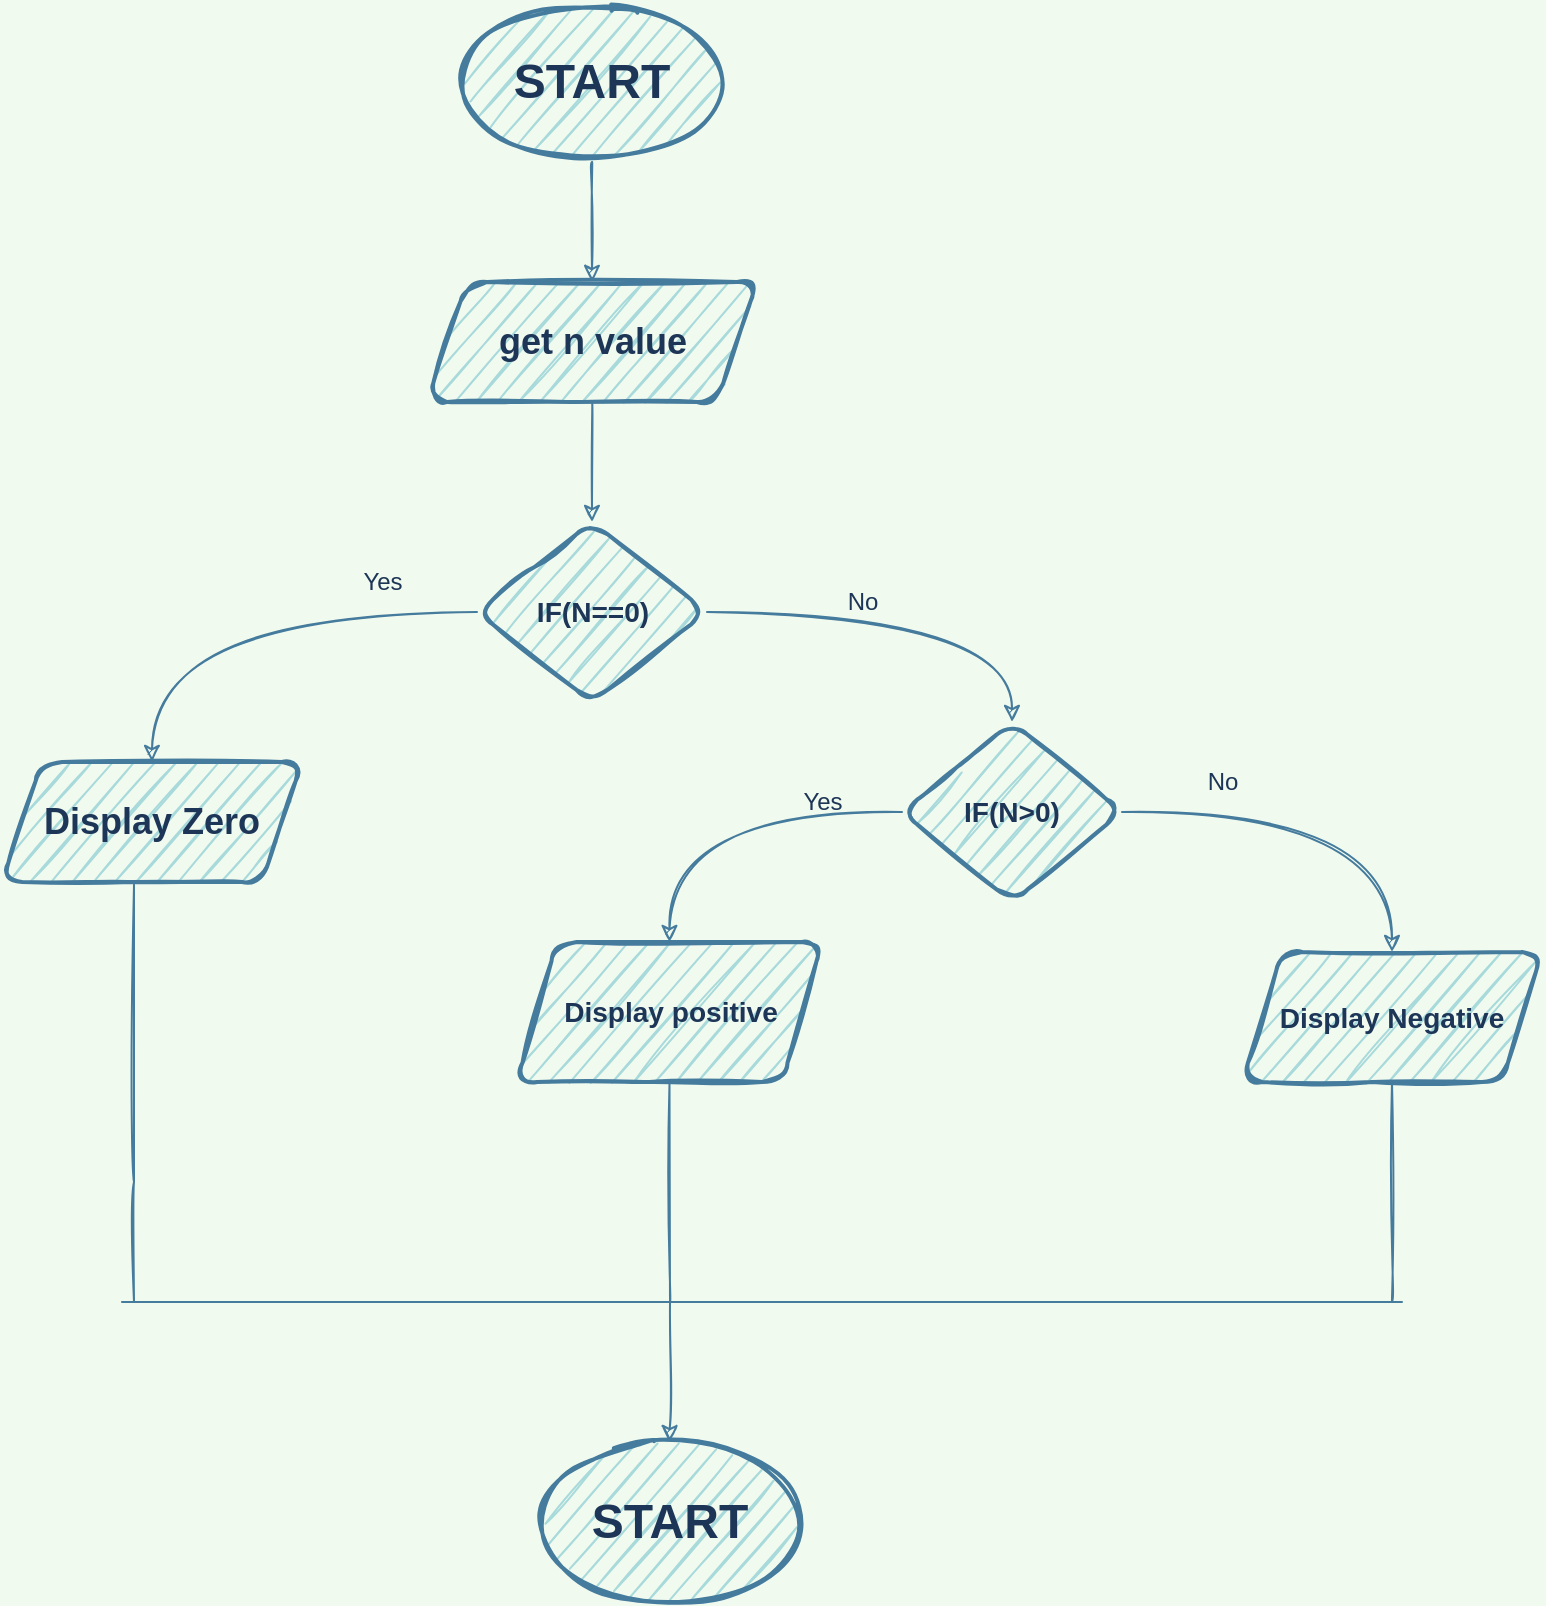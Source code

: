 <mxfile version="15.8.7" type="github"><diagram id="FfxVLw4Y2h08ZLeBR6TL" name="Page-1"><mxGraphModel dx="1038" dy="579" grid="1" gridSize="10" guides="1" tooltips="1" connect="1" arrows="1" fold="1" page="1" pageScale="1" pageWidth="850" pageHeight="1100" background="#F1FAEE" math="0" shadow="0"><root><mxCell id="0"/><mxCell id="1" parent="0"/><mxCell id="XgzKZ54n6hQITQaDHUrS-3" value="" style="edgeStyle=orthogonalEdgeStyle;orthogonalLoop=1;jettySize=auto;html=1;sketch=1;curved=1;labelBackgroundColor=#F1FAEE;strokeColor=#457B9D;fontColor=#1D3557;" parent="1" source="XgzKZ54n6hQITQaDHUrS-1" target="XgzKZ54n6hQITQaDHUrS-2" edge="1"><mxGeometry relative="1" as="geometry"/></mxCell><mxCell id="XgzKZ54n6hQITQaDHUrS-1" value="&lt;h1&gt;START&lt;/h1&gt;" style="strokeWidth=2;html=1;shape=mxgraph.flowchart.start_1;whiteSpace=wrap;sketch=1;rounded=1;fillColor=#A8DADC;strokeColor=#457B9D;fontColor=#1D3557;" parent="1" vertex="1"><mxGeometry x="380" y="30" width="130" height="80" as="geometry"/></mxCell><mxCell id="XgzKZ54n6hQITQaDHUrS-5" value="" style="edgeStyle=orthogonalEdgeStyle;orthogonalLoop=1;jettySize=auto;html=1;sketch=1;curved=1;labelBackgroundColor=#F1FAEE;strokeColor=#457B9D;fontColor=#1D3557;" parent="1" source="XgzKZ54n6hQITQaDHUrS-2" target="XgzKZ54n6hQITQaDHUrS-4" edge="1"><mxGeometry relative="1" as="geometry"/></mxCell><mxCell id="XgzKZ54n6hQITQaDHUrS-2" value="&lt;h2&gt;get n value&lt;/h2&gt;" style="shape=parallelogram;perimeter=parallelogramPerimeter;whiteSpace=wrap;html=1;fixedSize=1;strokeWidth=2;sketch=1;rounded=1;fillColor=#A8DADC;strokeColor=#457B9D;fontColor=#1D3557;" parent="1" vertex="1"><mxGeometry x="362.5" y="170" width="165" height="60" as="geometry"/></mxCell><mxCell id="XgzKZ54n6hQITQaDHUrS-10" value="" style="edgeStyle=orthogonalEdgeStyle;orthogonalLoop=1;jettySize=auto;html=1;sketch=1;curved=1;labelBackgroundColor=#F1FAEE;strokeColor=#457B9D;fontColor=#1D3557;" parent="1" source="XgzKZ54n6hQITQaDHUrS-4" target="XgzKZ54n6hQITQaDHUrS-9" edge="1"><mxGeometry relative="1" as="geometry"/></mxCell><mxCell id="XgzKZ54n6hQITQaDHUrS-12" value="" style="edgeStyle=orthogonalEdgeStyle;orthogonalLoop=1;jettySize=auto;html=1;sketch=1;curved=1;labelBackgroundColor=#F1FAEE;strokeColor=#457B9D;fontColor=#1D3557;" parent="1" source="XgzKZ54n6hQITQaDHUrS-4" target="XgzKZ54n6hQITQaDHUrS-11" edge="1"><mxGeometry relative="1" as="geometry"/></mxCell><mxCell id="XgzKZ54n6hQITQaDHUrS-4" value="&lt;h3&gt;IF(N==0)&lt;/h3&gt;" style="rhombus;whiteSpace=wrap;html=1;strokeWidth=2;sketch=1;rounded=1;fillColor=#A8DADC;strokeColor=#457B9D;fontColor=#1D3557;" parent="1" vertex="1"><mxGeometry x="387.5" y="290" width="115" height="90" as="geometry"/></mxCell><mxCell id="XgzKZ54n6hQITQaDHUrS-9" value="&lt;h2&gt;Display Zero&lt;/h2&gt;" style="shape=parallelogram;perimeter=parallelogramPerimeter;whiteSpace=wrap;html=1;fixedSize=1;strokeWidth=2;sketch=1;rounded=1;fillColor=#A8DADC;strokeColor=#457B9D;fontColor=#1D3557;" parent="1" vertex="1"><mxGeometry x="150" y="410" width="150" height="60" as="geometry"/></mxCell><mxCell id="XgzKZ54n6hQITQaDHUrS-14" value="" style="edgeStyle=orthogonalEdgeStyle;orthogonalLoop=1;jettySize=auto;html=1;sketch=1;curved=1;labelBackgroundColor=#F1FAEE;strokeColor=#457B9D;fontColor=#1D3557;" parent="1" source="XgzKZ54n6hQITQaDHUrS-11" target="XgzKZ54n6hQITQaDHUrS-13" edge="1"><mxGeometry relative="1" as="geometry"/></mxCell><mxCell id="XgzKZ54n6hQITQaDHUrS-16" value="" style="edgeStyle=orthogonalEdgeStyle;orthogonalLoop=1;jettySize=auto;html=1;sketch=1;curved=1;labelBackgroundColor=#F1FAEE;strokeColor=#457B9D;fontColor=#1D3557;" parent="1" source="XgzKZ54n6hQITQaDHUrS-11" target="XgzKZ54n6hQITQaDHUrS-15" edge="1"><mxGeometry relative="1" as="geometry"/></mxCell><mxCell id="XgzKZ54n6hQITQaDHUrS-11" value="&lt;h3&gt;IF(N&amp;gt;0)&lt;/h3&gt;" style="rhombus;whiteSpace=wrap;html=1;strokeWidth=2;sketch=1;rounded=1;fillColor=#A8DADC;strokeColor=#457B9D;fontColor=#1D3557;" parent="1" vertex="1"><mxGeometry x="600" y="390" width="110" height="90" as="geometry"/></mxCell><mxCell id="XgzKZ54n6hQITQaDHUrS-13" value="&lt;h3&gt;Display positive&lt;/h3&gt;" style="shape=parallelogram;perimeter=parallelogramPerimeter;whiteSpace=wrap;html=1;fixedSize=1;strokeWidth=2;sketch=1;rounded=1;fillColor=#A8DADC;strokeColor=#457B9D;fontColor=#1D3557;" parent="1" vertex="1"><mxGeometry x="407.5" y="500" width="152.5" height="70" as="geometry"/></mxCell><mxCell id="XgzKZ54n6hQITQaDHUrS-15" value="&lt;h3&gt;Display Negative&lt;/h3&gt;" style="shape=parallelogram;perimeter=parallelogramPerimeter;whiteSpace=wrap;html=1;fixedSize=1;strokeWidth=2;sketch=1;rounded=1;fillColor=#A8DADC;strokeColor=#457B9D;fontColor=#1D3557;" parent="1" vertex="1"><mxGeometry x="770" y="505" width="150" height="65" as="geometry"/></mxCell><mxCell id="XgzKZ54n6hQITQaDHUrS-17" value="" style="endArrow=none;html=1;sketch=1;curved=1;labelBackgroundColor=#F1FAEE;strokeColor=#457B9D;fontColor=#1D3557;" parent="1" edge="1"><mxGeometry width="50" height="50" relative="1" as="geometry"><mxPoint x="210" y="680" as="sourcePoint"/><mxPoint x="850" y="680" as="targetPoint"/><Array as="points"/></mxGeometry></mxCell><mxCell id="XgzKZ54n6hQITQaDHUrS-18" value="" style="endArrow=none;html=1;entryX=0.44;entryY=1.023;entryDx=0;entryDy=0;entryPerimeter=0;sketch=1;curved=1;labelBackgroundColor=#F1FAEE;strokeColor=#457B9D;fontColor=#1D3557;" parent="1" target="XgzKZ54n6hQITQaDHUrS-9" edge="1"><mxGeometry width="50" height="50" relative="1" as="geometry"><mxPoint x="216" y="680" as="sourcePoint"/><mxPoint x="270" y="630" as="targetPoint"/><Array as="points"><mxPoint x="216" y="630"/><mxPoint x="216" y="610"/></Array></mxGeometry></mxCell><mxCell id="XgzKZ54n6hQITQaDHUrS-19" value="" style="endArrow=none;html=1;entryX=0.5;entryY=1;entryDx=0;entryDy=0;sketch=1;curved=1;labelBackgroundColor=#F1FAEE;strokeColor=#457B9D;fontColor=#1D3557;" parent="1" target="XgzKZ54n6hQITQaDHUrS-15" edge="1"><mxGeometry width="50" height="50" relative="1" as="geometry"><mxPoint x="845" y="680" as="sourcePoint"/><mxPoint x="845" y="570" as="targetPoint"/></mxGeometry></mxCell><mxCell id="XgzKZ54n6hQITQaDHUrS-22" value="" style="endArrow=none;html=1;entryX=0.5;entryY=1;entryDx=0;entryDy=0;sketch=1;curved=1;labelBackgroundColor=#F1FAEE;strokeColor=#457B9D;fontColor=#1D3557;" parent="1" target="XgzKZ54n6hQITQaDHUrS-13" edge="1"><mxGeometry width="50" height="50" relative="1" as="geometry"><mxPoint x="484" y="680" as="sourcePoint"/><mxPoint x="530" y="630" as="targetPoint"/></mxGeometry></mxCell><mxCell id="XgzKZ54n6hQITQaDHUrS-23" value="" style="endArrow=classic;html=1;entryX=0.5;entryY=0;entryDx=0;entryDy=0;entryPerimeter=0;sketch=1;curved=1;labelBackgroundColor=#F1FAEE;strokeColor=#457B9D;fontColor=#1D3557;" parent="1" target="XgzKZ54n6hQITQaDHUrS-24" edge="1"><mxGeometry width="50" height="50" relative="1" as="geometry"><mxPoint x="484" y="680" as="sourcePoint"/><mxPoint x="520" y="760" as="targetPoint"/><Array as="points"><mxPoint x="484" y="720"/></Array></mxGeometry></mxCell><mxCell id="XgzKZ54n6hQITQaDHUrS-24" value="&lt;h1&gt;START&lt;/h1&gt;" style="strokeWidth=2;html=1;shape=mxgraph.flowchart.start_1;whiteSpace=wrap;sketch=1;rounded=1;fillColor=#A8DADC;strokeColor=#457B9D;fontColor=#1D3557;" parent="1" vertex="1"><mxGeometry x="418.75" y="750" width="130" height="80" as="geometry"/></mxCell><mxCell id="pIjk7VMU3phM3S6dmKci-1" value="Yes" style="text;html=1;align=center;verticalAlign=middle;resizable=0;points=[];autosize=1;strokeColor=none;fillColor=none;sketch=1;rounded=1;fontColor=#1D3557;" parent="1" vertex="1"><mxGeometry x="325" y="310" width="30" height="20" as="geometry"/></mxCell><mxCell id="pIjk7VMU3phM3S6dmKci-2" value="No" style="text;html=1;align=center;verticalAlign=middle;resizable=0;points=[];autosize=1;strokeColor=none;fillColor=none;sketch=1;rounded=1;fontColor=#1D3557;" parent="1" vertex="1"><mxGeometry x="565" y="320" width="30" height="20" as="geometry"/></mxCell><mxCell id="pIjk7VMU3phM3S6dmKci-4" value="No" style="text;html=1;align=center;verticalAlign=middle;resizable=0;points=[];autosize=1;strokeColor=none;fillColor=none;sketch=1;rounded=1;fontColor=#1D3557;" parent="1" vertex="1"><mxGeometry x="745" y="410" width="30" height="20" as="geometry"/></mxCell><mxCell id="pIjk7VMU3phM3S6dmKci-5" value="Yes" style="text;html=1;align=center;verticalAlign=middle;resizable=0;points=[];autosize=1;strokeColor=none;fillColor=none;sketch=1;rounded=1;fontColor=#1D3557;" parent="1" vertex="1"><mxGeometry x="545" y="420" width="30" height="20" as="geometry"/></mxCell></root></mxGraphModel></diagram></mxfile>